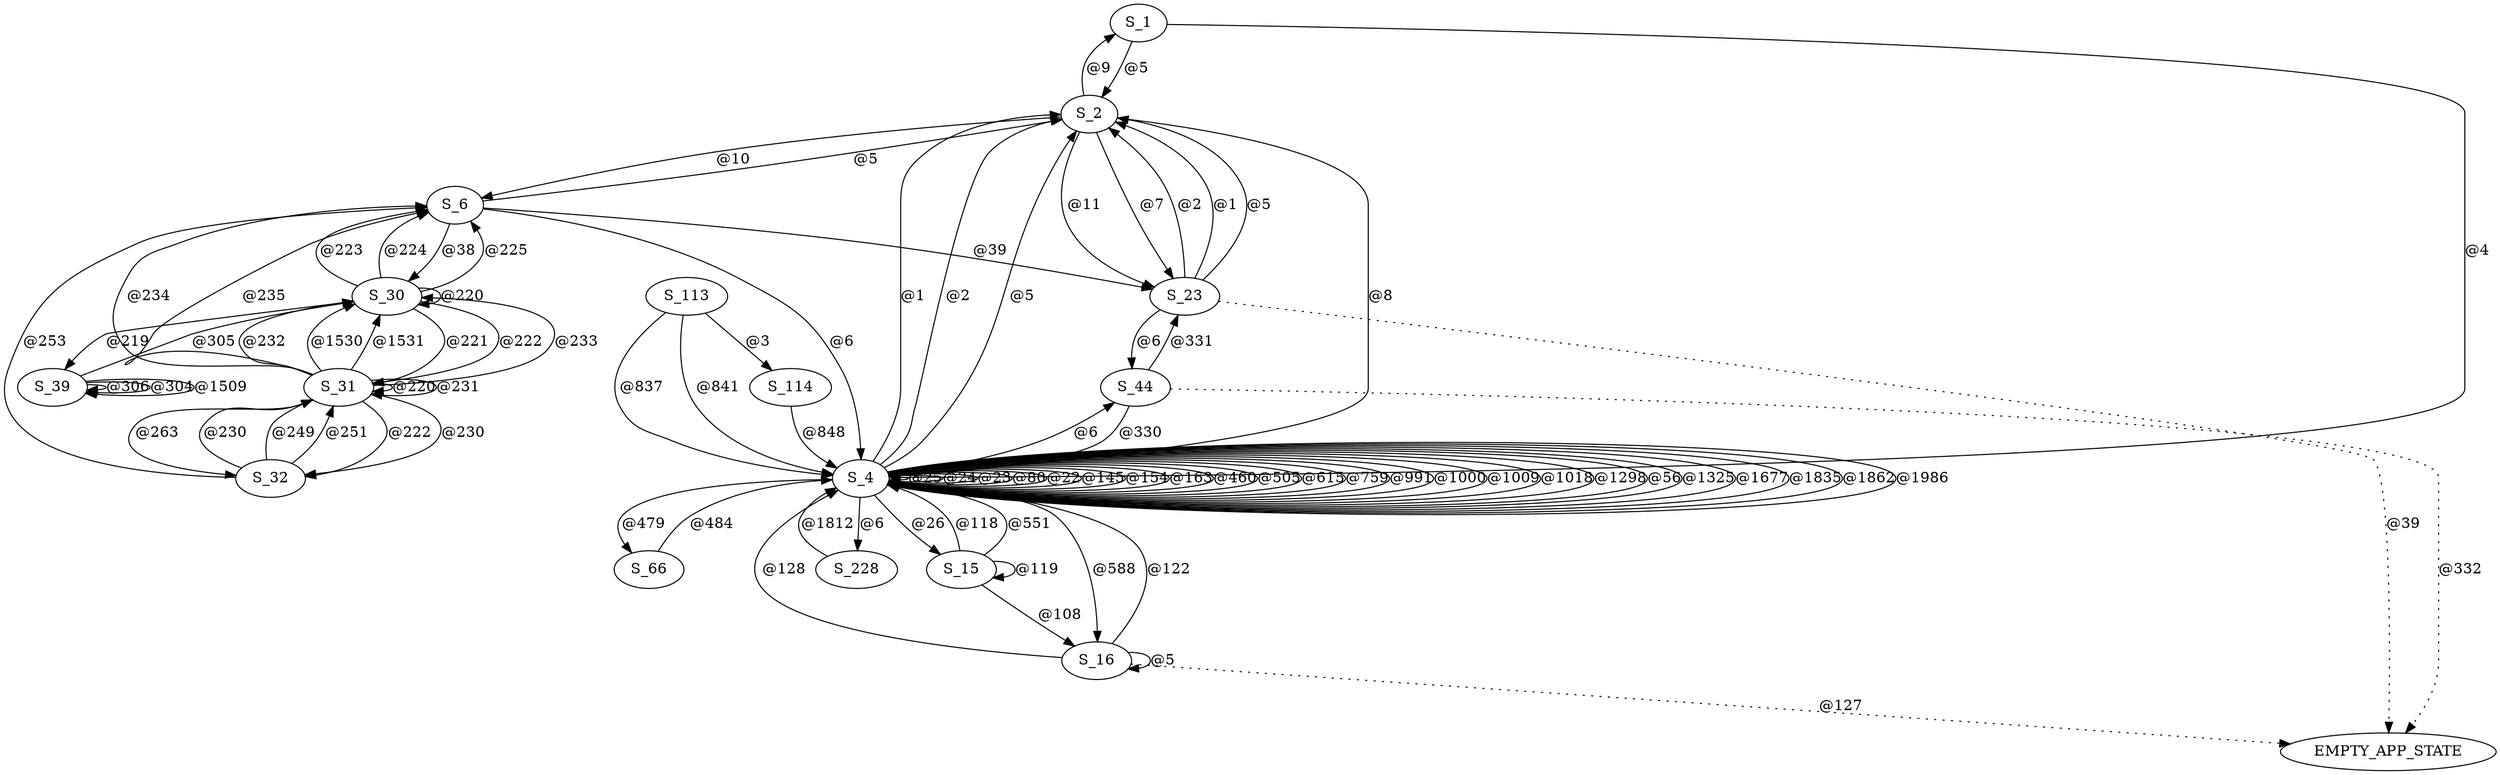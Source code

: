 digraph graphtest {
  S_1 -> S_2  [ label="@5"] ;
  S_1 -> S_4  [ label="@4"] ;
  S_2 -> S_1  [ label="@9"] ;
  S_2 -> S_6  [ label="@10"] ;
  S_2 -> S_4  [ label="@8"] ;
  S_2 -> S_23  [ label="@11"] ;
  S_2 -> S_23  [ label="@7"] ;
  S_4 -> S_2  [ label="@1"] ;
  S_4 -> S_4  [ label="@25"] ;
  S_4 -> S_2  [ label="@2"] ;
  S_4 -> S_4  [ label="@24"] ;
  S_4 -> S_4  [ label="@23"] ;
  S_4 -> S_4  [ label="@80"] ;
  S_4 -> S_4  [ label="@22"] ;
  S_4 -> S_15  [ label="@26"] ;
  S_4 -> S_4  [ label="@145"] ;
  S_4 -> S_4  [ label="@154"] ;
  S_4 -> S_4  [ label="@163"] ;
  S_4 -> S_2  [ label="@5"] ;
  S_4 -> S_4  [ label="@460"] ;
  S_4 -> S_66  [ label="@479"] ;
  S_4 -> S_4  [ label="@505"] ;
  S_4 -> S_16  [ label="@588"] ;
  S_4 -> S_4  [ label="@615"] ;
  S_4 -> S_4  [ label="@759"] ;
  S_4 -> S_4  [ label="@991"] ;
  S_4 -> S_4  [ label="@1000"] ;
  S_4 -> S_4  [ label="@1009"] ;
  S_4 -> S_4  [ label="@1018"] ;
  S_4 -> S_4  [ label="@1298"] ;
  S_4 -> S_4  [ label="@56"] ;
  S_4 -> S_4  [ label="@1325"] ;
  S_4 -> S_44  [ label="@6"] ;
  S_4 -> S_4  [ label="@1677"] ;
  S_4 -> S_228  [ label="@6"] ;
  S_4 -> S_4  [ label="@1835"] ;
  S_4 -> S_4  [ label="@1862"] ;
  S_4 -> S_4  [ label="@1986"] ;
  S_6 -> S_4  [ label="@6"] ;
  S_6 -> S_30  [ label="@38"] ;
  S_6 -> S_23  [ label="@39"] ;
  S_6 -> S_2  [ label="@5"] ;
  S_15 -> S_16  [ label="@108"] ;
  S_15 -> S_4  [ label="@118"] ;
  S_15 -> S_15  [ label="@119"] ;
  S_15 -> S_4  [ label="@551"] ;
  S_16 -> S_16  [ label="@5"] ;
  S_16 -> S_4  [ label="@122"] ;
  S_16 -> EMPTY_APP_STATE  [ style=dotted,label="@127"] ;
  S_16 -> S_4  [ label="@128"] ;
  S_23 -> EMPTY_APP_STATE  [ style=dotted,label="@39"] ;
  S_23 -> S_2  [ label="@2"] ;
  S_23 -> S_2  [ label="@1"] ;
  S_23 -> S_44  [ label="@6"] ;
  S_23 -> S_2  [ label="@5"] ;
  S_30 -> S_31  [ label="@221"] ;
  S_30 -> S_6  [ label="@225"] ;
  S_30 -> S_39  [ label="@219"] ;
  S_30 -> S_6  [ label="@223"] ;
  S_30 -> S_6  [ label="@224"] ;
  S_30 -> S_31  [ label="@222"] ;
  S_30 -> S_30  [ label="@220"] ;
  S_31 -> S_32  [ label="@222"] ;
  S_31 -> S_31  [ label="@220"] ;
  S_31 -> S_6  [ label="@234"] ;
  S_31 -> S_30  [ label="@233"] ;
  S_31 -> S_6  [ label="@235"] ;
  S_31 -> S_30  [ label="@232"] ;
  S_31 -> S_31  [ label="@231"] ;
  S_31 -> S_32  [ label="@230"] ;
  S_31 -> S_32  [ label="@263"] ;
  S_31 -> S_30  [ label="@1530"] ;
  S_31 -> S_30  [ label="@1531"] ;
  S_32 -> S_31  [ label="@230"] ;
  S_32 -> S_31  [ label="@249"] ;
  S_32 -> S_31  [ label="@251"] ;
  S_32 -> S_6  [ label="@253"] ;
  S_39 -> S_39  [ label="@306"] ;
  S_39 -> S_30  [ label="@305"] ;
  S_39 -> S_39  [ label="@304"] ;
  S_39 -> S_39  [ label="@1509"] ;
  S_44 -> S_23  [ label="@331"] ;
  S_44 -> EMPTY_APP_STATE  [ style=dotted,label="@332"] ;
  S_44 -> S_4  [ label="@330"] ;
  S_66 -> S_4  [ label="@484"] ;
  S_113 -> S_114  [ label="@3"] ;
  S_113 -> S_4  [ label="@837"] ;
  S_113 -> S_4  [ label="@841"] ;
  S_114 -> S_4  [ label="@848"] ;
  S_228 -> S_4  [ label="@1812"] ;
}